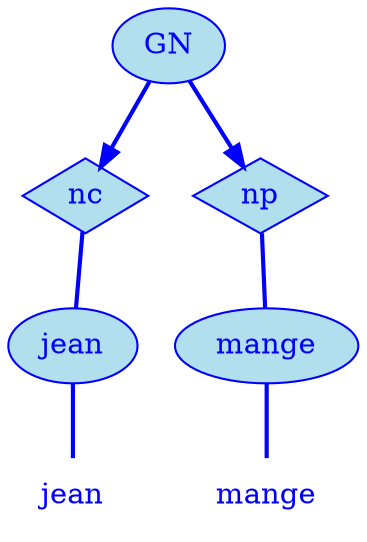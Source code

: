 digraph g {
	graph [bb="0,0,168,252"];
	node [label="\N"];
	graph [_draw_="c 5 -white C 5 -white P 4 0 0 0 252 168 252 168 0 ",
		xdotversion="1.2"];
	"mc1s1_t1#token84" [label=jean, shape=plaintext, fillcolor=lightblue2, fontcolor=blue, pos="31,18", width="0.75", height="0.50", _ldraw_="F 14.000000 11 -Times-Roman c 4 -blue T 31 13 0 29 4 -jean "];
	"mc1s1_W1#wordmc1s1_t1#token" [label=jean, shape=ellipse, fillcolor=lightblue2, fontcolor=blue, pos="31,90", width="0.86", height="0.50", color=blue, style=filled, _draw_="S 6 -filled c 4 -blue C 10 -lightblue2 E 31 90 31 18 ", _ldraw_="F 14.000000 11 -Times-Roman c 4 -blue T 31 85 0 29 4 -jean "];
	"mc1s1_P1L1#pos" [label=nc, shape=diamond, fillcolor=lightblue2, fontcolor=blue, pos="41,162", width="0.75", height="0.50", color=blue, style=filled, _draw_="S 6 -filled c 4 -blue C 10 -lightblue2 P 4 41 180 14 162 41 144 68 162 ", _ldraw_="F 14.000000 11 -Times-Roman c 4 -blue T 41 157 0 16 2 -nc "];
	"mc1s1_t3#token87" [label=mange, shape=plaintext, fillcolor=lightblue2, fontcolor=blue, pos="124,18", width="0.86", height="0.50", _ldraw_="F 14.000000 11 -Times-Roman c 4 -blue T 124 13 0 47 5 -mange "];
	"mc1s1_W2#wordmc1s1_t3#token" [label=mange, shape=ellipse, fillcolor=lightblue2, fontcolor=blue, pos="124,90", width="1.22", height="0.50", color=blue, style=filled, _draw_="S 6 -filled c 4 -blue C 10 -lightblue2 E 124 90 44 18 ", _ldraw_="F 14.000000 11 -Times-Roman c 4 -blue T 124 85 0 47 5 -mange "];
	"mc1s1_P14#pos" [label=np, shape=diamond, fillcolor=lightblue2, fontcolor=blue, pos="118,162", width="0.75", height="0.50", color=blue, style=filled, _draw_="S 6 -filled c 4 -blue C 10 -lightblue2 P 4 118 180 91 162 118 144 145 162 ", _ldraw_="F 14.000000 11 -Times-Roman c 4 -blue T 118 157 0 17 2 -np "];
	"mc1s1_chk0#chunk" [label=GN, fillcolor=lightblue2, fontcolor=blue, pos="79,234", width="0.75", height="0.50", color=blue, style=filled, arrowhead=doubleoctagon, _draw_="S 6 -filled c 4 -blue C 10 -lightblue2 E 79 234 27 18 ", _ldraw_="F 14.000000 11 -Times-Roman c 4 -blue T 79 229 0 22 2 -GN "];
	"mc1s1_W1#wordmc1s1_t1#token" -> "mc1s1_t1#token84" [arrowhead=none, color=blue, fontcolor=blue, style=bold, minlen=1, pos="31,72 31,61 31,47 31,36", _draw_="S 4 -bold c 4 -blue B 4 31 72 31 61 31 47 31 36 "];
	"mc1s1_P1L1#pos" -> "mc1s1_W1#wordmc1s1_t1#token" [arrowhead=none, color=blue, fontcolor=blue, style=bold, minlen=1, pos="39,145 37,134 35,119 34,108", _draw_="S 4 -bold c 4 -blue B 4 39 145 37 134 35 119 34 108 "];
	"mc1s1_W2#wordmc1s1_t3#token" -> "mc1s1_t3#token87" [arrowhead=none, color=blue, fontcolor=blue, style=bold, minlen=1, pos="124,72 124,61 124,47 124,36", _draw_="S 4 -bold c 4 -blue B 4 124 72 124 61 124 47 124 36 "];
	"mc1s1_P14#pos" -> "mc1s1_W2#wordmc1s1_t3#token" [arrowhead=none, color=blue, fontcolor=blue, style=bold, minlen=1, pos="119,145 120,134 121,119 122,108", _draw_="S 4 -bold c 4 -blue B 4 119 145 120 134 121 119 122 108 "];
	"mc1s1_chk0#chunk" -> "mc1s1_P1L1#pos" [color=blue, fontcolor=blue, style=bold, minlen=1, pos="e,48,176 70,217 65,208 58,195 53,185", shape=normal, _draw_="S 4 -bold c 4 -blue B 4 70 217 65 208 58 195 53 185 ", _hdraw_="S 5 -solid S 15 -setlinewidth(1) c 4 -blue C 4 -blue P 3 56 183 48 176 50 186 "];
	"mc1s1_chk0#chunk" -> "mc1s1_P14#pos" [color=blue, fontcolor=blue, style=bold, minlen=1, pos="e,111,176 88,217 93,208 100,195 106,185", shape=normal, _draw_="S 4 -bold c 4 -blue B 4 88 217 93 208 100 195 106 185 ", _hdraw_="S 5 -solid S 15 -setlinewidth(1) c 4 -blue C 4 -blue P 3 109 186 111 176 103 183 "];
}
